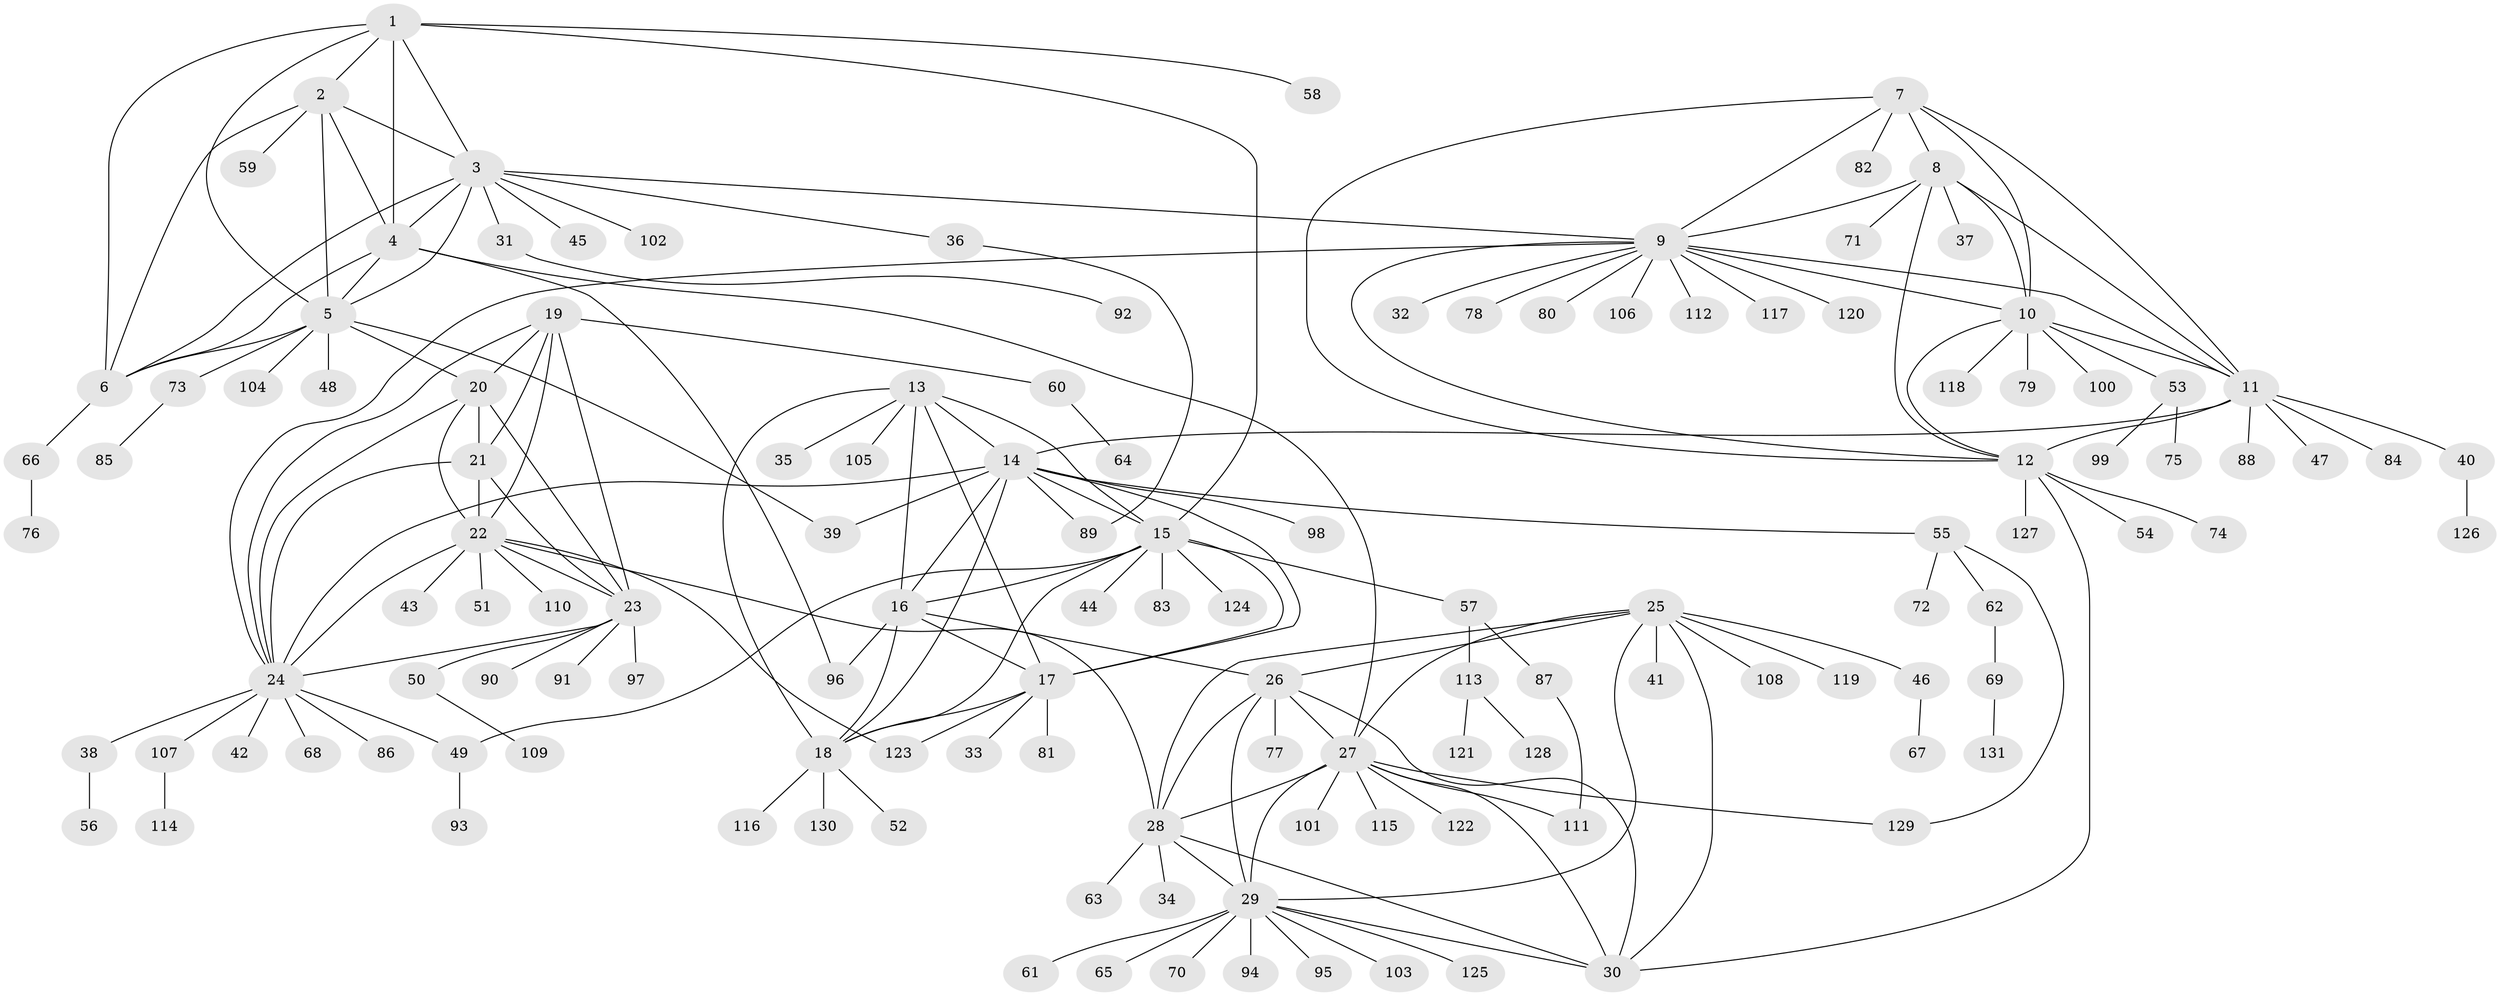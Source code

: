// Generated by graph-tools (version 1.1) at 2025/11/02/27/25 16:11:36]
// undirected, 131 vertices, 193 edges
graph export_dot {
graph [start="1"]
  node [color=gray90,style=filled];
  1;
  2;
  3;
  4;
  5;
  6;
  7;
  8;
  9;
  10;
  11;
  12;
  13;
  14;
  15;
  16;
  17;
  18;
  19;
  20;
  21;
  22;
  23;
  24;
  25;
  26;
  27;
  28;
  29;
  30;
  31;
  32;
  33;
  34;
  35;
  36;
  37;
  38;
  39;
  40;
  41;
  42;
  43;
  44;
  45;
  46;
  47;
  48;
  49;
  50;
  51;
  52;
  53;
  54;
  55;
  56;
  57;
  58;
  59;
  60;
  61;
  62;
  63;
  64;
  65;
  66;
  67;
  68;
  69;
  70;
  71;
  72;
  73;
  74;
  75;
  76;
  77;
  78;
  79;
  80;
  81;
  82;
  83;
  84;
  85;
  86;
  87;
  88;
  89;
  90;
  91;
  92;
  93;
  94;
  95;
  96;
  97;
  98;
  99;
  100;
  101;
  102;
  103;
  104;
  105;
  106;
  107;
  108;
  109;
  110;
  111;
  112;
  113;
  114;
  115;
  116;
  117;
  118;
  119;
  120;
  121;
  122;
  123;
  124;
  125;
  126;
  127;
  128;
  129;
  130;
  131;
  1 -- 2;
  1 -- 3;
  1 -- 4;
  1 -- 5;
  1 -- 6;
  1 -- 15;
  1 -- 58;
  2 -- 3;
  2 -- 4;
  2 -- 5;
  2 -- 6;
  2 -- 59;
  3 -- 4;
  3 -- 5;
  3 -- 6;
  3 -- 9;
  3 -- 31;
  3 -- 36;
  3 -- 45;
  3 -- 102;
  4 -- 5;
  4 -- 6;
  4 -- 27;
  4 -- 96;
  5 -- 6;
  5 -- 20;
  5 -- 39;
  5 -- 48;
  5 -- 73;
  5 -- 104;
  6 -- 66;
  7 -- 8;
  7 -- 9;
  7 -- 10;
  7 -- 11;
  7 -- 12;
  7 -- 82;
  8 -- 9;
  8 -- 10;
  8 -- 11;
  8 -- 12;
  8 -- 37;
  8 -- 71;
  9 -- 10;
  9 -- 11;
  9 -- 12;
  9 -- 24;
  9 -- 32;
  9 -- 78;
  9 -- 80;
  9 -- 106;
  9 -- 112;
  9 -- 117;
  9 -- 120;
  10 -- 11;
  10 -- 12;
  10 -- 53;
  10 -- 79;
  10 -- 100;
  10 -- 118;
  11 -- 12;
  11 -- 14;
  11 -- 40;
  11 -- 47;
  11 -- 84;
  11 -- 88;
  12 -- 30;
  12 -- 54;
  12 -- 74;
  12 -- 127;
  13 -- 14;
  13 -- 15;
  13 -- 16;
  13 -- 17;
  13 -- 18;
  13 -- 35;
  13 -- 105;
  14 -- 15;
  14 -- 16;
  14 -- 17;
  14 -- 18;
  14 -- 24;
  14 -- 39;
  14 -- 55;
  14 -- 89;
  14 -- 98;
  15 -- 16;
  15 -- 17;
  15 -- 18;
  15 -- 44;
  15 -- 49;
  15 -- 57;
  15 -- 83;
  15 -- 124;
  16 -- 17;
  16 -- 18;
  16 -- 26;
  16 -- 96;
  17 -- 18;
  17 -- 33;
  17 -- 81;
  17 -- 123;
  18 -- 52;
  18 -- 116;
  18 -- 130;
  19 -- 20;
  19 -- 21;
  19 -- 22;
  19 -- 23;
  19 -- 24;
  19 -- 60;
  20 -- 21;
  20 -- 22;
  20 -- 23;
  20 -- 24;
  21 -- 22;
  21 -- 23;
  21 -- 24;
  22 -- 23;
  22 -- 24;
  22 -- 28;
  22 -- 43;
  22 -- 51;
  22 -- 110;
  22 -- 123;
  23 -- 24;
  23 -- 50;
  23 -- 90;
  23 -- 91;
  23 -- 97;
  24 -- 38;
  24 -- 42;
  24 -- 49;
  24 -- 68;
  24 -- 86;
  24 -- 107;
  25 -- 26;
  25 -- 27;
  25 -- 28;
  25 -- 29;
  25 -- 30;
  25 -- 41;
  25 -- 46;
  25 -- 108;
  25 -- 119;
  26 -- 27;
  26 -- 28;
  26 -- 29;
  26 -- 30;
  26 -- 77;
  27 -- 28;
  27 -- 29;
  27 -- 30;
  27 -- 101;
  27 -- 111;
  27 -- 115;
  27 -- 122;
  27 -- 129;
  28 -- 29;
  28 -- 30;
  28 -- 34;
  28 -- 63;
  29 -- 30;
  29 -- 61;
  29 -- 65;
  29 -- 70;
  29 -- 94;
  29 -- 95;
  29 -- 103;
  29 -- 125;
  31 -- 92;
  36 -- 89;
  38 -- 56;
  40 -- 126;
  46 -- 67;
  49 -- 93;
  50 -- 109;
  53 -- 75;
  53 -- 99;
  55 -- 62;
  55 -- 72;
  55 -- 129;
  57 -- 87;
  57 -- 113;
  60 -- 64;
  62 -- 69;
  66 -- 76;
  69 -- 131;
  73 -- 85;
  87 -- 111;
  107 -- 114;
  113 -- 121;
  113 -- 128;
}
